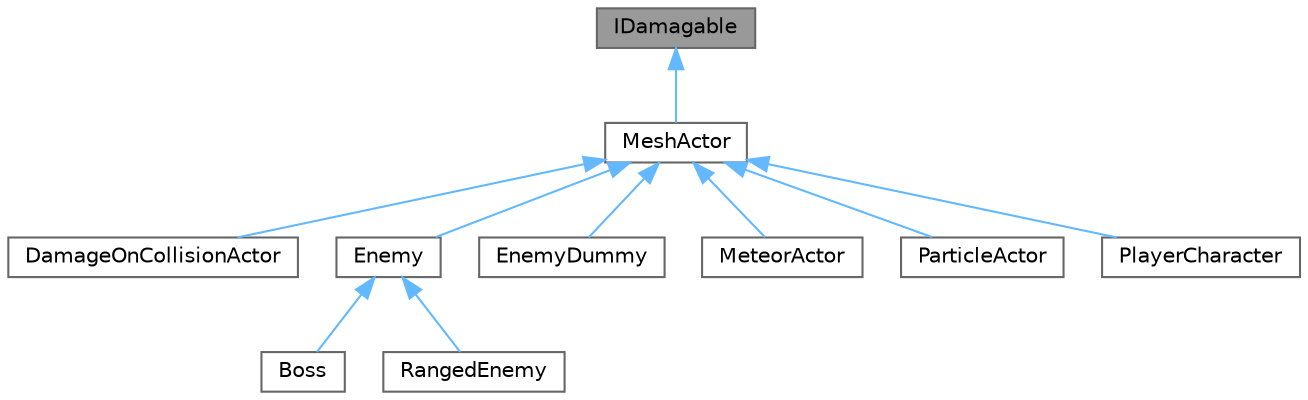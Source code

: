 digraph "IDamagable"
{
 // LATEX_PDF_SIZE
  bgcolor="transparent";
  edge [fontname=Helvetica,fontsize=10,labelfontname=Helvetica,labelfontsize=10];
  node [fontname=Helvetica,fontsize=10,shape=box,height=0.2,width=0.4];
  Node1 [label="IDamagable",height=0.2,width=0.4,color="gray40", fillcolor="grey60", style="filled", fontcolor="black",tooltip="Interface to be added, when we want the specific class to be able to take damage"];
  Node1 -> Node2 [dir="back",color="steelblue1",style="solid"];
  Node2 [label="MeshActor",height=0.2,width=0.4,color="gray40", fillcolor="white", style="filled",URL="$class_mesh_actor.html",tooltip="An object that has a mesh"];
  Node2 -> Node3 [dir="back",color="steelblue1",style="solid"];
  Node3 [label="DamageOnCollisionActor",height=0.2,width=0.4,color="gray40", fillcolor="white", style="filled",URL="$class_damage_on_collision_actor.html",tooltip="Actor to spawn to perform damage on collision"];
  Node2 -> Node4 [dir="back",color="steelblue1",style="solid"];
  Node4 [label="Enemy",height=0.2,width=0.4,color="gray40", fillcolor="white", style="filled",URL="$class_enemy.html",tooltip="A base class for all enemies, implemented as a melee enemy"];
  Node4 -> Node5 [dir="back",color="steelblue1",style="solid"];
  Node5 [label="Boss",height=0.2,width=0.4,color="gray40", fillcolor="white", style="filled",URL="$class_boss.html",tooltip=" "];
  Node4 -> Node6 [dir="back",color="steelblue1",style="solid"];
  Node6 [label="RangedEnemy",height=0.2,width=0.4,color="gray40", fillcolor="white", style="filled",URL="$class_ranged_enemy.html",tooltip="Ranged enemy implementation, tries to keep distance and shoots from afar"];
  Node2 -> Node7 [dir="back",color="steelblue1",style="solid"];
  Node7 [label="EnemyDummy",height=0.2,width=0.4,color="gray40", fillcolor="white", style="filled",URL="$class_enemy_dummy.html",tooltip="A dummy enemy class used for testing damage"];
  Node2 -> Node8 [dir="back",color="steelblue1",style="solid"];
  Node8 [label="MeteorActor",height=0.2,width=0.4,color="gray40", fillcolor="white", style="filled",URL="$class_meteor_actor.html",tooltip=" "];
  Node2 -> Node9 [dir="back",color="steelblue1",style="solid"];
  Node9 [label="ParticleActor",height=0.2,width=0.4,color="gray40", fillcolor="white", style="filled",URL="$class_particle_actor.html",tooltip=" "];
  Node2 -> Node10 [dir="back",color="steelblue1",style="solid"];
  Node10 [label="PlayerCharacter",height=0.2,width=0.4,color="gray40", fillcolor="white", style="filled",URL="$class_player_character.html",tooltip="The class that the player uses during the GameLoop GameState"];
}
